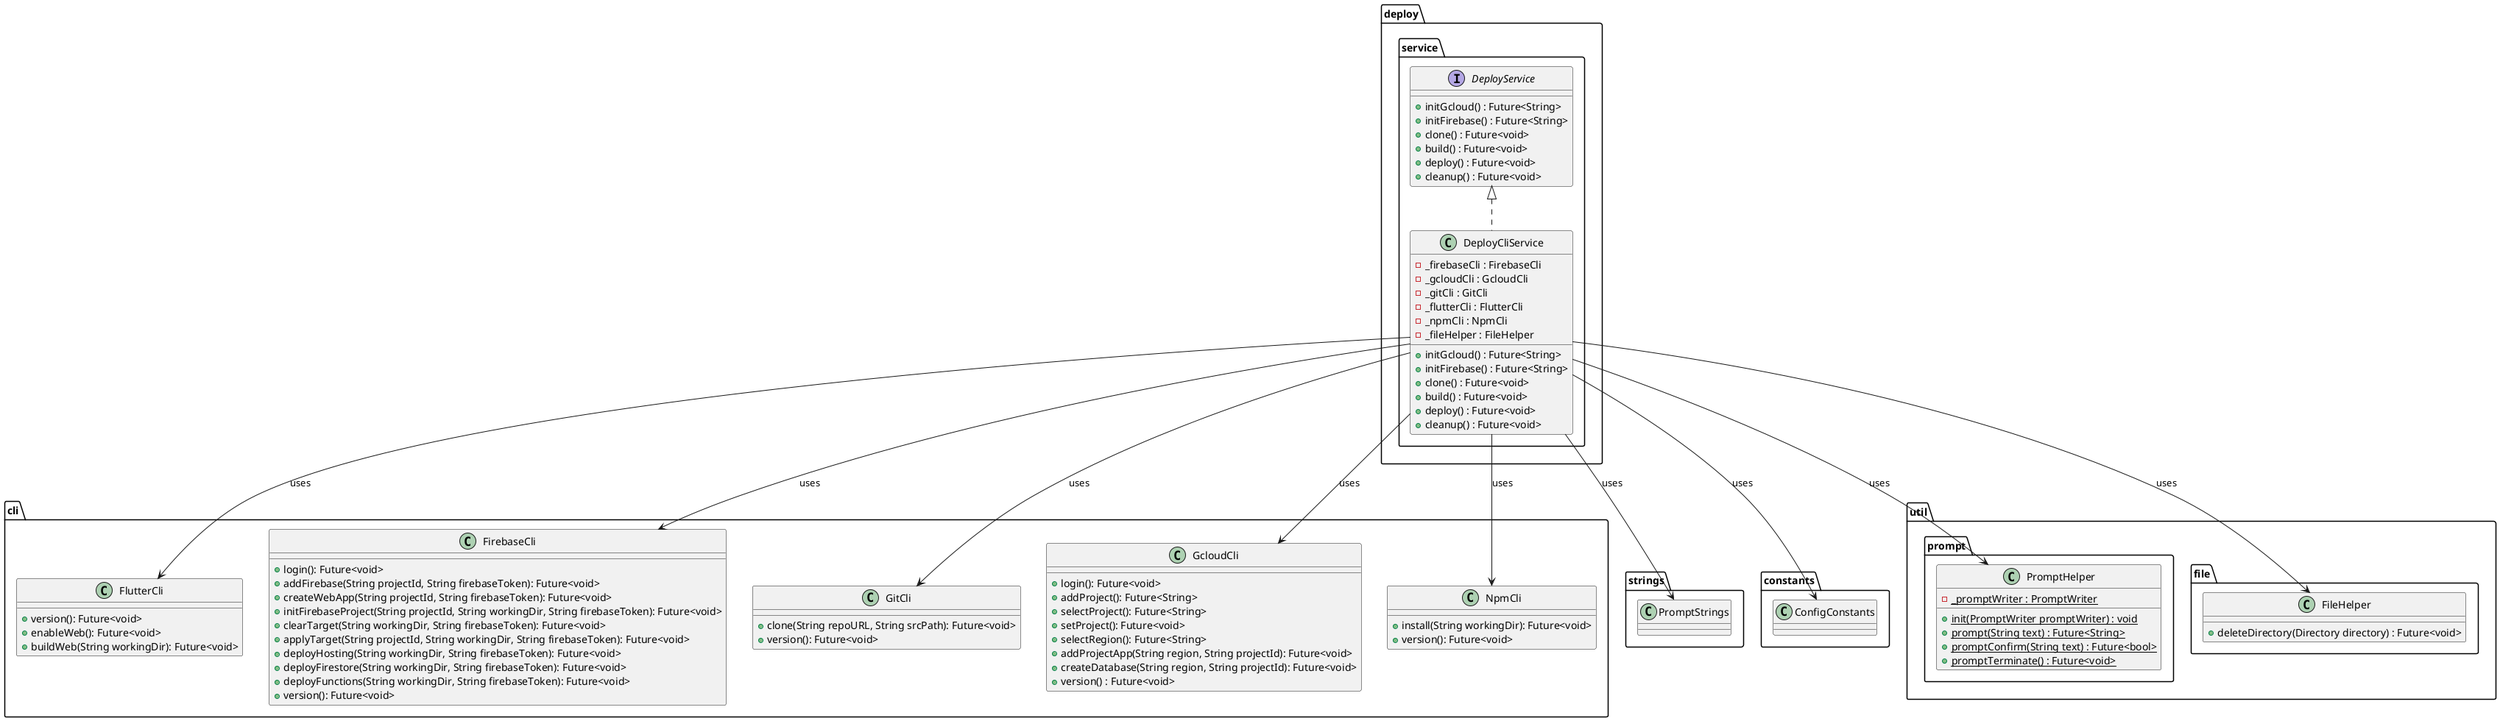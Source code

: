 @startuml deploy_service_class_diagram

package cli {
    class FlutterCli {
        + version(): Future<void>
        + enableWeb(): Future<void>
        + buildWeb(String workingDir): Future<void>
    }

    class FirebaseCli {
         + login(): Future<void>
         + addFirebase(String projectId, String firebaseToken): Future<void>
         + createWebApp(String projectId, String firebaseToken): Future<void>
         + initFirebaseProject(String projectId, String workingDir, String firebaseToken): Future<void>
         + clearTarget(String workingDir, String firebaseToken): Future<void>
         + applyTarget(String projectId, String workingDir, String firebaseToken): Future<void>
         + deployHosting(String workingDir, String firebaseToken): Future<void>
         + deployFirestore(String workingDir, String firebaseToken): Future<void>
         + deployFunctions(String workingDir, String firebaseToken): Future<void>
         + version(): Future<void>
    }


    class GitCli {
        + clone(String repoURL, String srcPath): Future<void>
        + version(): Future<void>
    }

    class GcloudCli {
        + login(): Future<void>
        + addProject(): Future<String>
        + selectProject(): Future<String>
        + setProject(): Future<void>
        + selectRegion(): Future<String>
        + addProjectApp(String region, String projectId): Future<void>
        + createDatabase(String region, String projectId): Future<void>
        + version() : Future<void>
    }

    class NpmCli {
        + install(String workingDir): Future<void>
        + version(): Future<void>
    }
}

package strings {
    class PromptStrings{}
}

package constants {
    class ConfigConstants{}
}

package util {
    package prompt {
        class PromptHelper {
            - {static} _promptWriter : PromptWriter
            + {static} init(PromptWriter promptWriter) : void
            + {static} prompt(String text) : Future<String>
            + {static} promptConfirm(String text) : Future<bool>
            + {static} promptTerminate() : Future<void>
        }
    }

    package file {
        class FileHelper {
            + deleteDirectory(Directory directory) : Future<void>
        }
    }
}

package deploy{
    package service {
        interface DeployService {
            + initGcloud() : Future<String>
            + initFirebase() : Future<String>
            + clone() : Future<void>
            + build() : Future<void>
            + deploy() : Future<void>
            + cleanup() : Future<void>
        }

        class DeployCliService implements DeployService {
            - _firebaseCli : FirebaseCli
            - _gcloudCli : GcloudCli
            - _gitCli : GitCli
            - _flutterCli : FlutterCli
            - _npmCli : NpmCli
            - _fileHelper : FileHelper
            + initGcloud() : Future<String>
            + initFirebase() : Future<String>
            + clone() : Future<void>
            + build() : Future<void>
            + deploy() : Future<void>
            + cleanup() : Future<void>
        }
    }
}

DeployCliService --> FirebaseCli : uses
DeployCliService --> GcloudCli : uses
DeployCliService --> FlutterCli : uses
DeployCliService --> NpmCli : uses
DeployCliService --> GitCli : uses

DeployCliService --> PromptHelper : uses
DeployCliService --> ConfigConstants : uses
DeployCliService --> PromptStrings : uses
DeployCliService --> FileHelper : uses

@enduml
